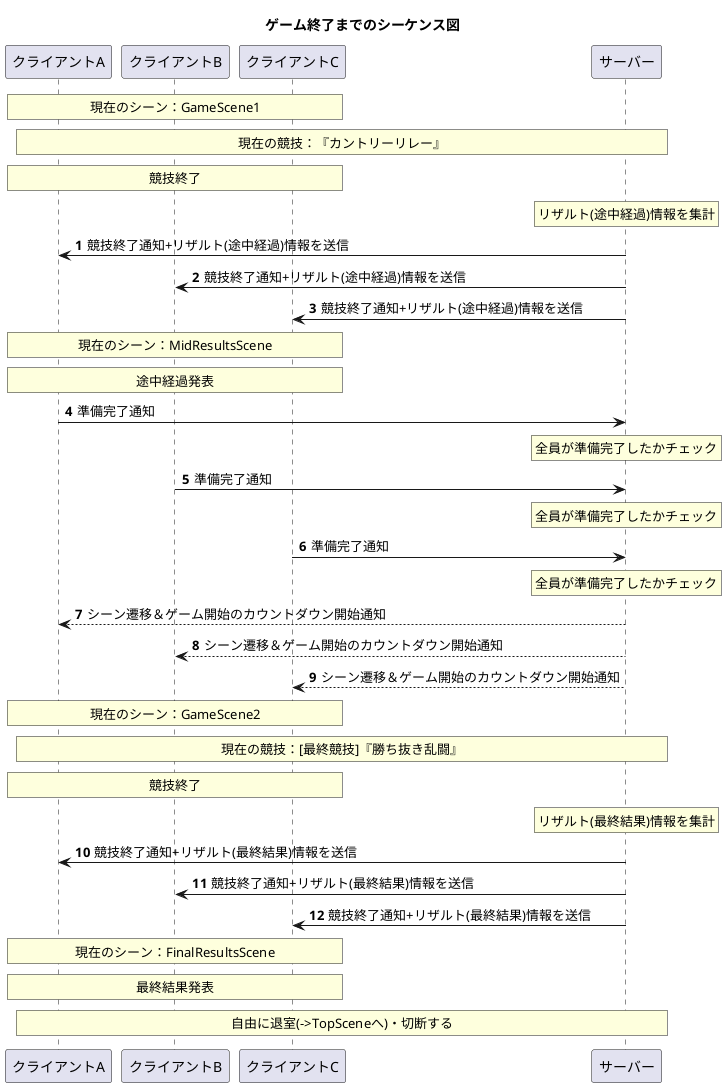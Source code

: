 @startuml
'https://plantuml.com/sequence-diagram

participant クライアントA
participant クライアントB
participant クライアントC
participant サーバー

autonumber
title ゲーム終了までのシーケンス図

rnote over クライアントA,クライアントC:現在のシーン：GameScene1
rnote over クライアントA,サーバー:現在の競技：『カントリーリレー』
rnote over クライアントA,クライアントC:競技終了
rnote over サーバー:リザルト(途中経過)情報を集計
クライアントA <- サーバー:競技終了通知+リザルト(途中経過)情報を送信
クライアントB <- サーバー:競技終了通知+リザルト(途中経過)情報を送信
クライアントC <- サーバー:競技終了通知+リザルト(途中経過)情報を送信

rnote over クライアントA,クライアントC:現在のシーン：MidResultsScene
rnote over クライアントA,クライアントC:途中経過発表
クライアントA -> サーバー:準備完了通知
rnote over サーバー:全員が準備完了したかチェック
クライアントB -> サーバー:準備完了通知
rnote over サーバー:全員が準備完了したかチェック
クライアントC -> サーバー:準備完了通知
rnote over サーバー:全員が準備完了したかチェック
クライアントA <-- サーバー:シーン遷移＆ゲーム開始のカウントダウン開始通知
クライアントB <-- サーバー:シーン遷移＆ゲーム開始のカウントダウン開始通知
クライアントC <-- サーバー:シーン遷移＆ゲーム開始のカウントダウン開始通知

rnote over クライアントA,クライアントC:現在のシーン：GameScene2
rnote over クライアントA,サーバー:現在の競技：[最終競技]『勝ち抜き乱闘』

rnote over クライアントA,クライアントC:競技終了
rnote over サーバー:リザルト(最終結果)情報を集計
クライアントA <- サーバー:競技終了通知+リザルト(最終結果)情報を送信
クライアントB <- サーバー:競技終了通知+リザルト(最終結果)情報を送信
クライアントC <- サーバー:競技終了通知+リザルト(最終結果)情報を送信

rnote over クライアントA,クライアントC:現在のシーン：FinalResultsScene
rnote over クライアントA,クライアントC:最終結果発表
rnote over クライアントA,サーバー:自由に退室(->TopSceneへ)・切断する
@enduml クライアントA